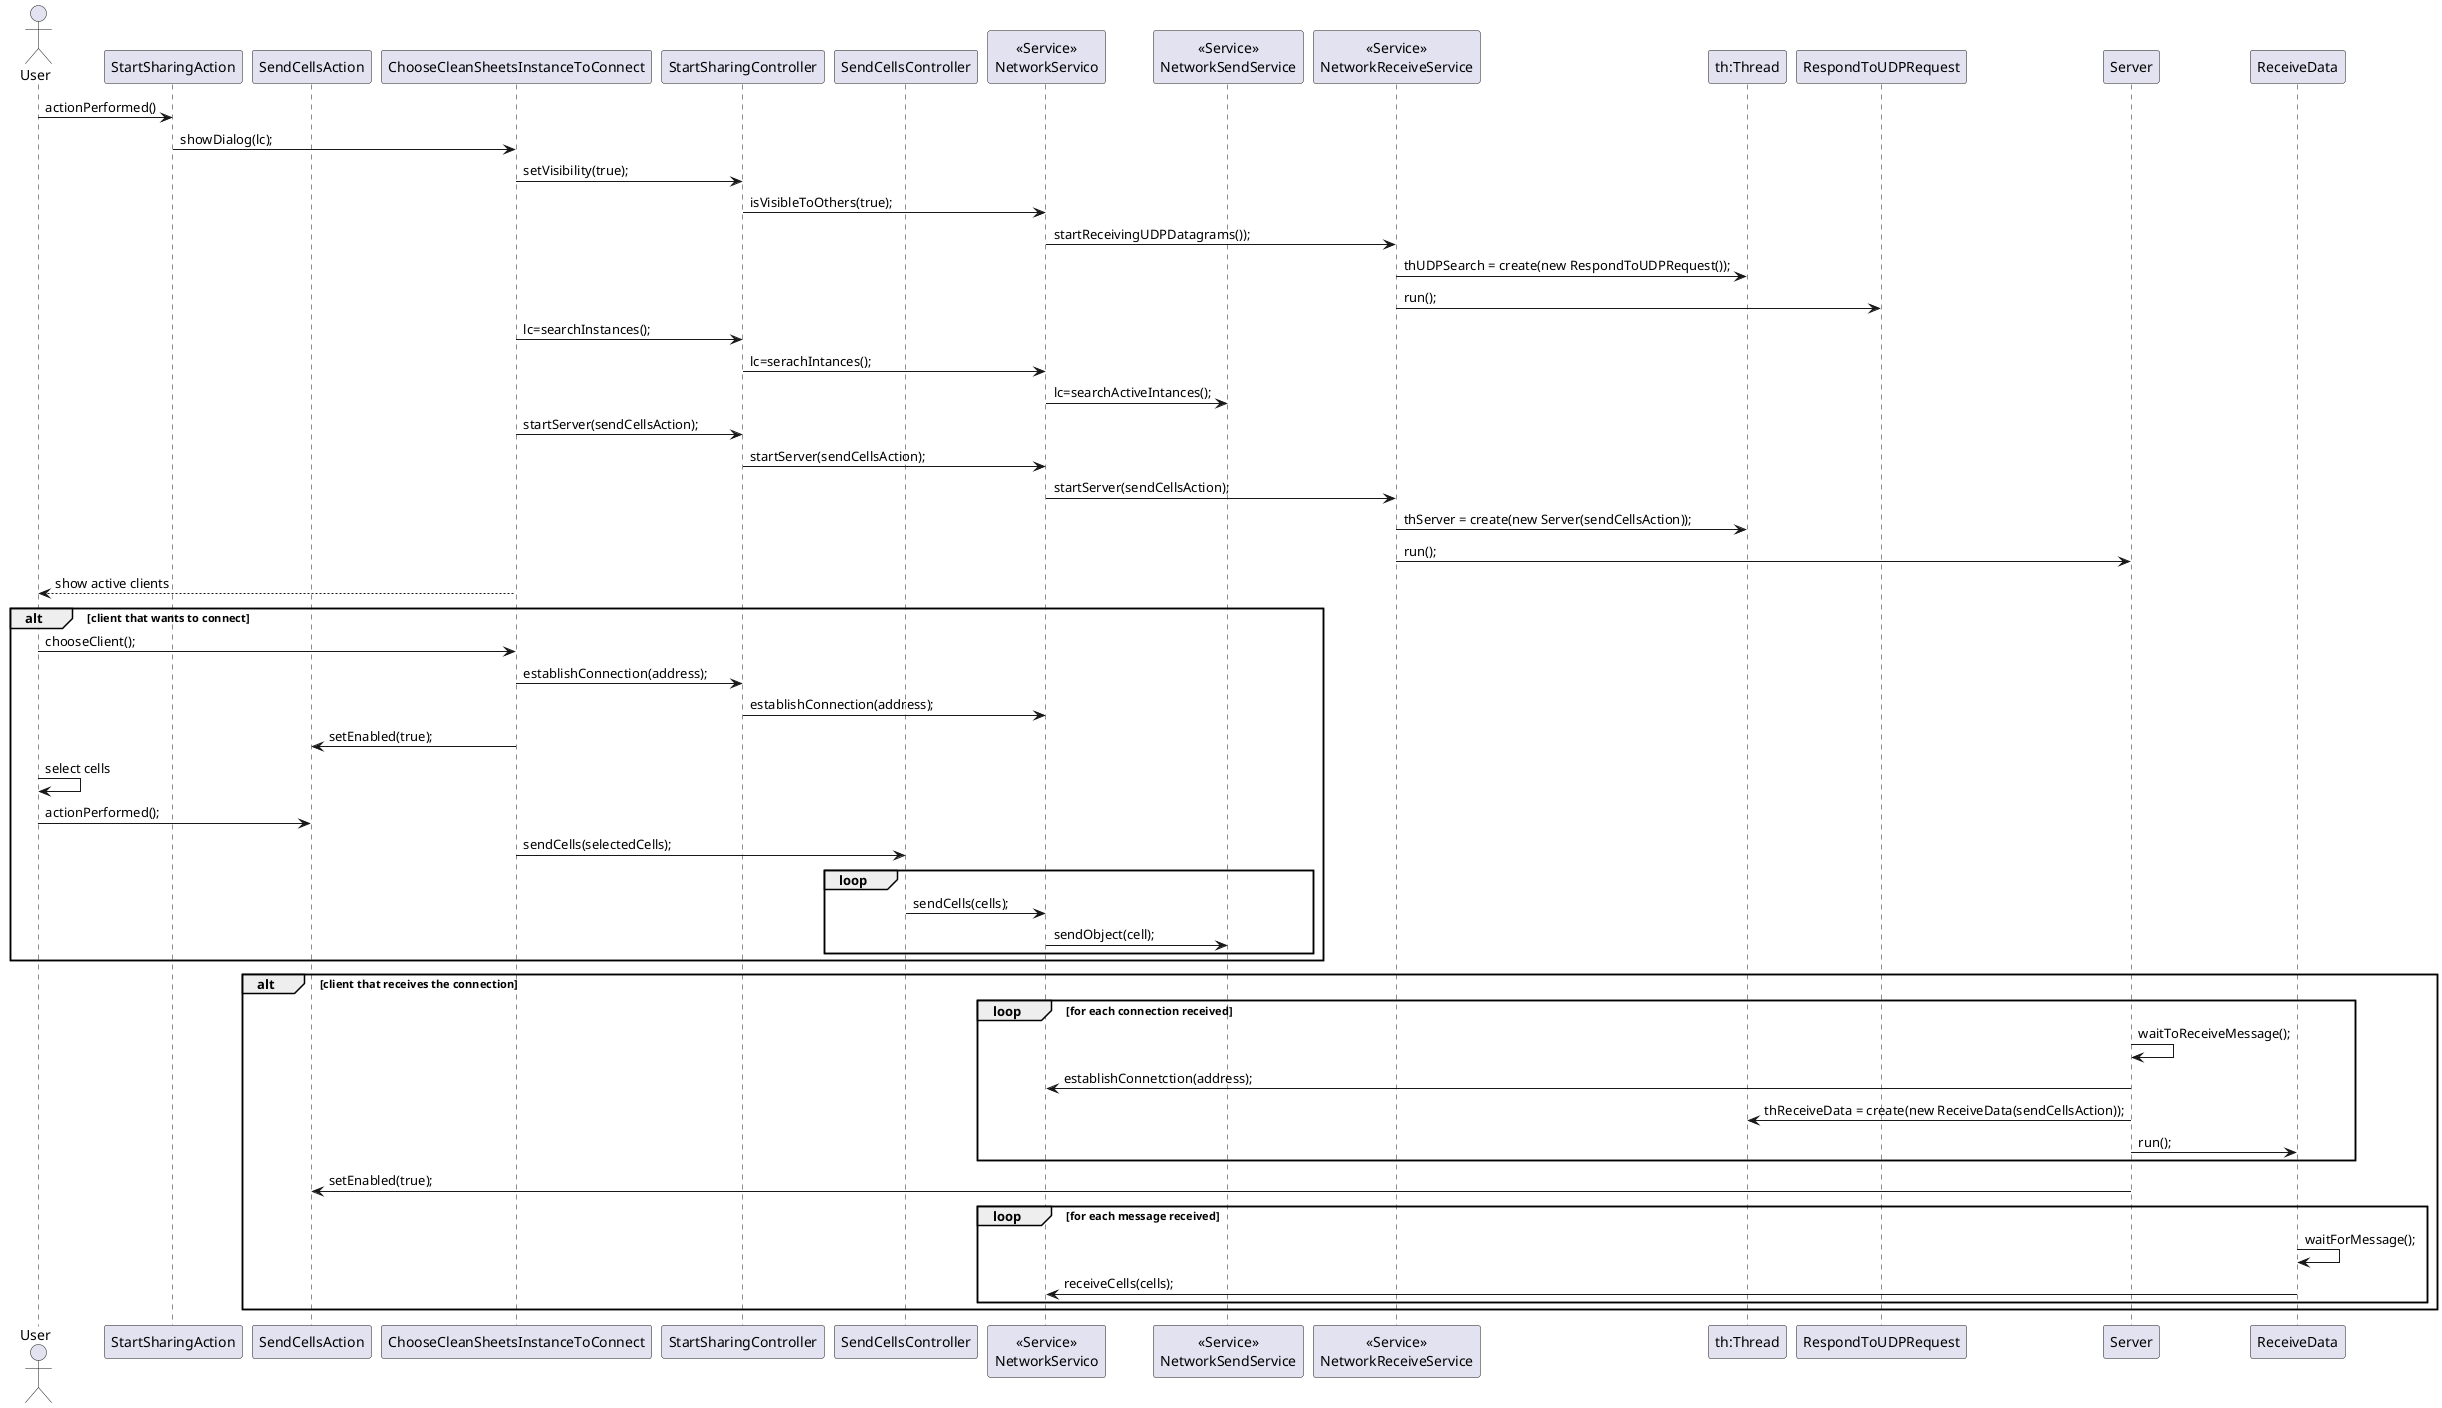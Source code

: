 @startuml doc-files/select_cells_and_click_ipc_01_01.png
 actor User
 participant "StartSharingAction" as ssa
 participant "SendCellsAction" as sca
 participant "ChooseCleanSheetsInstanceToConnect" as cc
 participant "StartSharingController" as ssc
 participant "SendCellsController" as scc
 participant "<<Service>>\nNetworkServico" as netw
 participant "<<Service>>\nNetworkSendService" as netws
 participant "<<Service>>\nNetworkReceiveService" as netwr
 participant "th:Thread" as th
 participant "RespondToUDPRequest" as respond
 participant "Server" as server
 participant "ReceiveData" as rd


 User -> ssa : actionPerformed()
 ssa -> cc : showDialog(lc);

 cc -> ssc : setVisibility(true);
ssc->netw : isVisibleToOthers(true);
netw->netwr : startReceivingUDPDatagrams());
netwr->th : thUDPSearch = create(new RespondToUDPRequest());
netwr->respond : run();

 cc -> ssc : lc=searchInstances();
ssc->netw : lc=serachIntances();
netw -> netws : lc=searchActiveIntances();

cc->ssc : startServer(sendCellsAction);
ssc->netw : startServer(sendCellsAction);
netw->netwr : startServer(sendCellsAction);
netwr->th : thServer = create(new Server(sendCellsAction));
netwr-> server : run();

User <-- cc : show active clients

alt client that wants to connect
 User -> cc : chooseClient();
 cc -> ssc : establishConnection(address);
 ssc -> netw : establishConnection(address);

sca<-cc : setEnabled(true);

 User -> User : select cells
User -> sca : actionPerformed();
cc->scc : sendCells(selectedCells);
loop
scc->netw : sendCells(cells);
netw->netws : sendObject(cell);
end loop
end alt

alt client that receives the connection
loop for each connection received
server->server : waitToReceiveMessage();
server->netw : establishConnetction(address);
server->th : thReceiveData = create(new ReceiveData(sendCellsAction));
server->rd : run();
end loop
server->sca : setEnabled(true);
loop for each message received
rd->rd : waitForMessage();
rd->netw : receiveCells(cells);
end loop
end alt
@enduml
